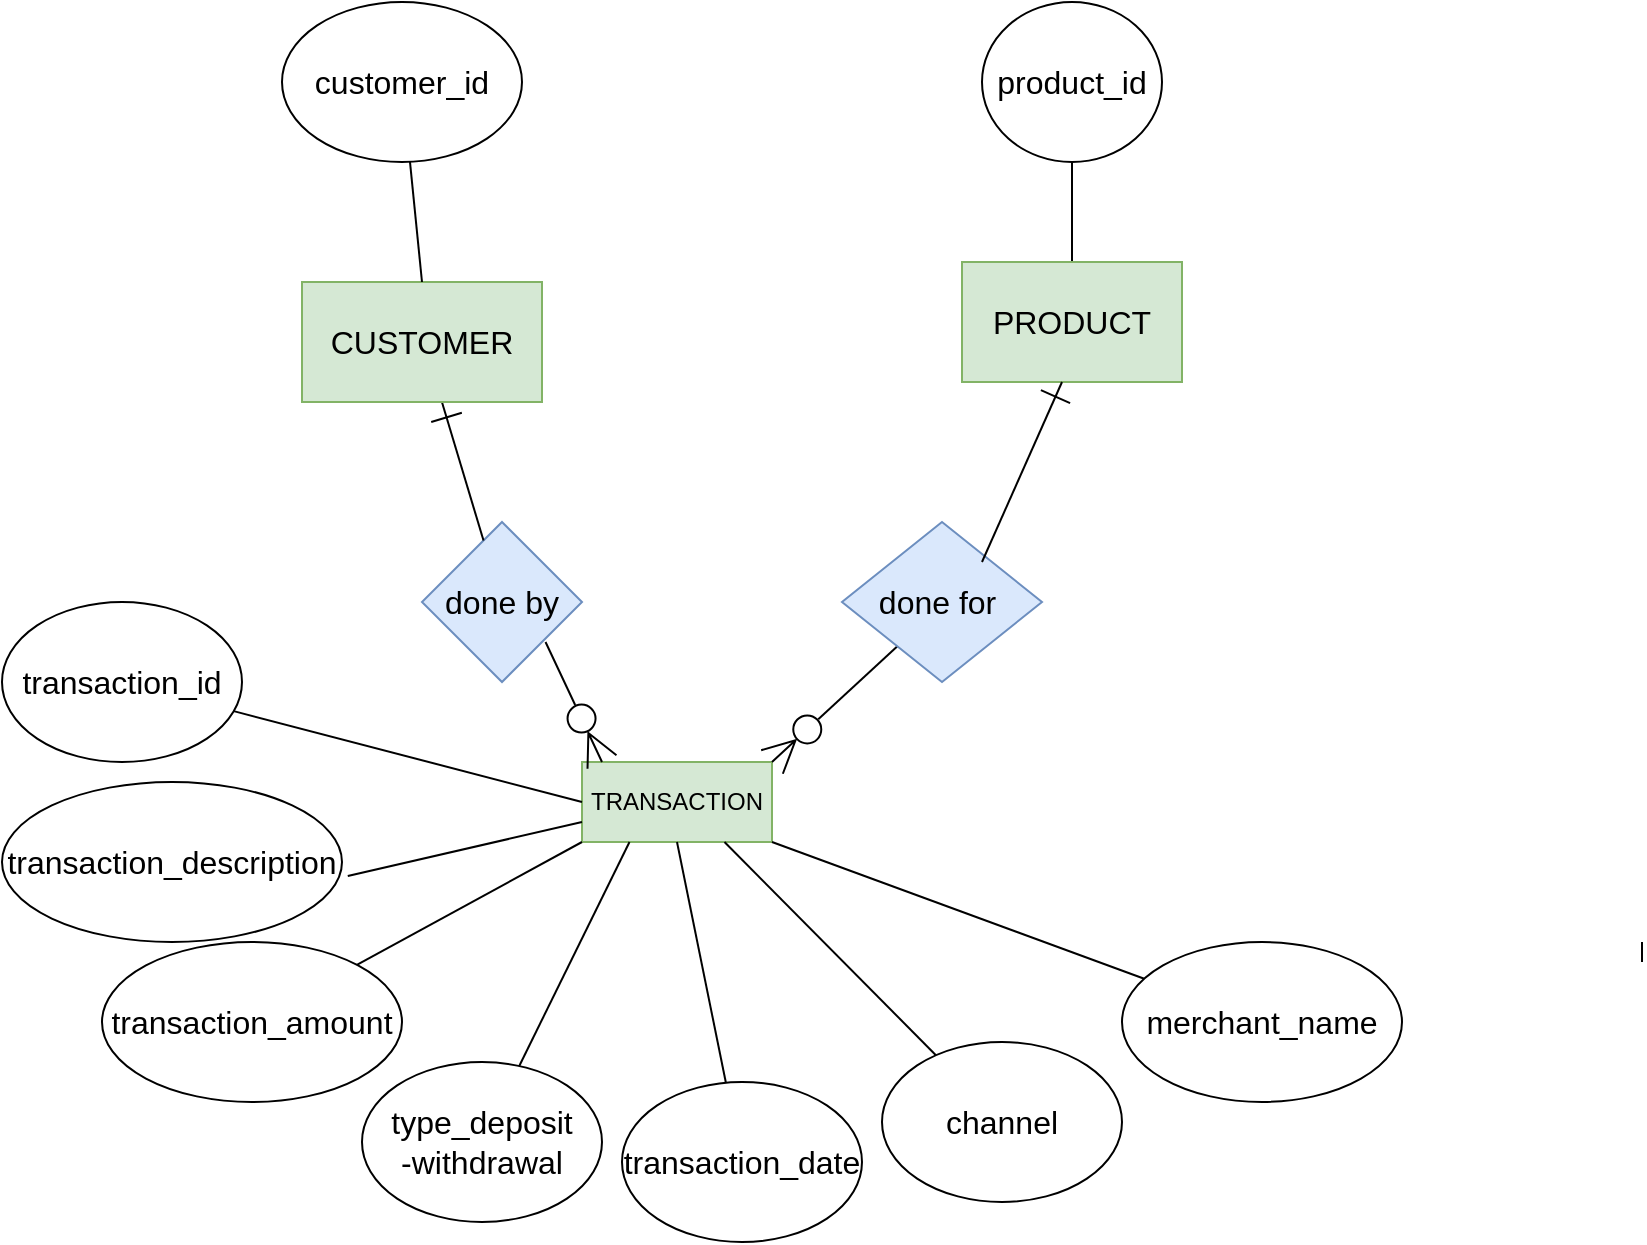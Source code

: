 <mxfile version="20.2.3" type="github">
  <diagram id="R2lEEEUBdFMjLlhIrx00" name="Page-1">
    <mxGraphModel dx="2272" dy="1805" grid="1" gridSize="10" guides="0" tooltips="1" connect="1" arrows="1" fold="1" page="1" pageScale="1" pageWidth="850" pageHeight="1100" background="#ffffff" math="0" shadow="0" extFonts="Permanent Marker^https://fonts.googleapis.com/css?family=Permanent+Marker">
      <root>
        <mxCell id="0" />
        <mxCell id="1" parent="0" />
        <mxCell id="oBTViP26-SowRDlwIlP9-1" value="TRANSACTION" style="rounded=0;whiteSpace=wrap;html=1;glass=0;fillColor=#d5e8d4;strokeColor=#82b366;" parent="1" vertex="1">
          <mxGeometry x="150" y="310" width="95" height="40" as="geometry" />
        </mxCell>
        <mxCell id="oBTViP26-SowRDlwIlP9-5" value="transaction_id" style="ellipse;whiteSpace=wrap;html=1;fontSize=16;" parent="1" vertex="1">
          <mxGeometry x="-140" y="230" width="120" height="80" as="geometry" />
        </mxCell>
        <mxCell id="oBTViP26-SowRDlwIlP9-6" value="" style="endArrow=none;html=1;fontSize=12;startSize=14;endSize=14;exitX=0;exitY=0.5;exitDx=0;exitDy=0;" parent="1" source="oBTViP26-SowRDlwIlP9-1" target="oBTViP26-SowRDlwIlP9-5" edge="1">
          <mxGeometry width="50" height="50" relative="1" as="geometry">
            <mxPoint x="140" y="330" as="sourcePoint" />
            <mxPoint x="610" y="390" as="targetPoint" />
          </mxGeometry>
        </mxCell>
        <mxCell id="oBTViP26-SowRDlwIlP9-7" value="transaction_description" style="ellipse;whiteSpace=wrap;html=1;fontSize=16;" parent="1" vertex="1">
          <mxGeometry x="-140" y="320" width="170" height="80" as="geometry" />
        </mxCell>
        <mxCell id="oBTViP26-SowRDlwIlP9-8" value="" style="endArrow=none;html=1;fontSize=12;startSize=14;endSize=14;exitX=1.017;exitY=0.588;exitDx=0;exitDy=0;exitPerimeter=0;entryX=0;entryY=0.75;entryDx=0;entryDy=0;" parent="1" source="oBTViP26-SowRDlwIlP9-7" target="oBTViP26-SowRDlwIlP9-1" edge="1">
          <mxGeometry width="50" height="50" relative="1" as="geometry">
            <mxPoint x="240" y="410" as="sourcePoint" />
            <mxPoint x="170" y="320" as="targetPoint" />
          </mxGeometry>
        </mxCell>
        <mxCell id="oBTViP26-SowRDlwIlP9-9" value="transaction_amount" style="ellipse;whiteSpace=wrap;html=1;fontSize=16;" parent="1" vertex="1">
          <mxGeometry x="-90" y="400" width="150" height="80" as="geometry" />
        </mxCell>
        <mxCell id="oBTViP26-SowRDlwIlP9-10" value="" style="endArrow=none;html=1;fontSize=12;startSize=14;endSize=14;entryX=0;entryY=1;entryDx=0;entryDy=0;" parent="1" source="oBTViP26-SowRDlwIlP9-9" target="oBTViP26-SowRDlwIlP9-1" edge="1">
          <mxGeometry width="50" height="50" relative="1" as="geometry">
            <mxPoint x="200" y="460" as="sourcePoint" />
            <mxPoint x="250" y="410" as="targetPoint" />
          </mxGeometry>
        </mxCell>
        <mxCell id="oBTViP26-SowRDlwIlP9-11" value="type_deposit&lt;br&gt;-withdrawal" style="ellipse;whiteSpace=wrap;html=1;fontSize=16;" parent="1" vertex="1">
          <mxGeometry x="40" y="460" width="120" height="80" as="geometry" />
        </mxCell>
        <mxCell id="oBTViP26-SowRDlwIlP9-12" value="" style="endArrow=none;html=1;fontSize=12;startSize=14;endSize=14;entryX=0.25;entryY=1;entryDx=0;entryDy=0;" parent="1" source="oBTViP26-SowRDlwIlP9-11" target="oBTViP26-SowRDlwIlP9-1" edge="1">
          <mxGeometry width="50" height="50" relative="1" as="geometry">
            <mxPoint x="310" y="480" as="sourcePoint" />
            <mxPoint x="150" y="330" as="targetPoint" />
          </mxGeometry>
        </mxCell>
        <mxCell id="oBTViP26-SowRDlwIlP9-13" value="transaction_date" style="ellipse;whiteSpace=wrap;html=1;fontSize=16;" parent="1" vertex="1">
          <mxGeometry x="170" y="470" width="120" height="80" as="geometry" />
        </mxCell>
        <mxCell id="oBTViP26-SowRDlwIlP9-14" value="" style="endArrow=none;html=1;fontSize=12;startSize=14;endSize=14;entryX=0.5;entryY=1;entryDx=0;entryDy=0;" parent="1" source="oBTViP26-SowRDlwIlP9-13" target="oBTViP26-SowRDlwIlP9-1" edge="1">
          <mxGeometry width="50" height="50" relative="1" as="geometry">
            <mxPoint x="560" y="440" as="sourcePoint" />
            <mxPoint x="420" y="390" as="targetPoint" />
            <Array as="points" />
          </mxGeometry>
        </mxCell>
        <mxCell id="oBTViP26-SowRDlwIlP9-15" value="channel" style="ellipse;whiteSpace=wrap;html=1;fontSize=16;" parent="1" vertex="1">
          <mxGeometry x="300" y="450" width="120" height="80" as="geometry" />
        </mxCell>
        <mxCell id="oBTViP26-SowRDlwIlP9-16" value="" style="endArrow=none;html=1;fontSize=12;startSize=14;endSize=14;entryX=0.75;entryY=1;entryDx=0;entryDy=0;" parent="1" source="oBTViP26-SowRDlwIlP9-15" target="oBTViP26-SowRDlwIlP9-1" edge="1">
          <mxGeometry width="50" height="50" relative="1" as="geometry">
            <mxPoint x="500" y="440" as="sourcePoint" />
            <mxPoint x="550" y="390" as="targetPoint" />
          </mxGeometry>
        </mxCell>
        <mxCell id="oBTViP26-SowRDlwIlP9-80" value="" style="endArrow=none;html=1;fontSize=12;startSize=14;endSize=14;exitX=1;exitY=1;exitDx=0;exitDy=0;" parent="1" source="oBTViP26-SowRDlwIlP9-1" target="oBTViP26-SowRDlwIlP9-81" edge="1">
          <mxGeometry width="50" height="50" relative="1" as="geometry">
            <mxPoint x="320" y="450" as="sourcePoint" />
            <mxPoint x="350" y="480" as="targetPoint" />
          </mxGeometry>
        </mxCell>
        <mxCell id="oBTViP26-SowRDlwIlP9-81" value="merchant_name" style="ellipse;whiteSpace=wrap;html=1;fontSize=16;" parent="1" vertex="1">
          <mxGeometry x="420" y="400" width="140" height="80" as="geometry" />
        </mxCell>
        <mxCell id="oBTViP26-SowRDlwIlP9-100" value="product_id" style="ellipse;whiteSpace=wrap;html=1;fontSize=16;" parent="1" vertex="1">
          <mxGeometry x="350" y="-70" width="90" height="80" as="geometry" />
        </mxCell>
        <mxCell id="oBTViP26-SowRDlwIlP9-101" value="" style="endArrow=none;html=1;fontSize=12;startSize=14;endSize=14;" parent="1" edge="1">
          <mxGeometry width="50" height="50" relative="1" as="geometry">
            <mxPoint x="680" y="410" as="sourcePoint" />
            <mxPoint x="680" y="400" as="targetPoint" />
          </mxGeometry>
        </mxCell>
        <mxCell id="oBTViP26-SowRDlwIlP9-103" value="" style="endArrow=none;html=1;fontSize=12;startSize=14;endSize=14;exitX=1;exitY=0;exitDx=0;exitDy=0;endFill=0;startArrow=ERzeroToMany;startFill=0;" parent="1" source="oBTViP26-SowRDlwIlP9-1" edge="1">
          <mxGeometry width="50" height="50" relative="1" as="geometry">
            <mxPoint x="240" y="320" as="sourcePoint" />
            <mxPoint x="310" y="250" as="targetPoint" />
          </mxGeometry>
        </mxCell>
        <mxCell id="oBTViP26-SowRDlwIlP9-104" value="done for&amp;nbsp;" style="rhombus;whiteSpace=wrap;html=1;fontSize=16;fillColor=#dae8fc;strokeColor=#6c8ebf;" parent="1" vertex="1">
          <mxGeometry x="280" y="190" width="100" height="80" as="geometry" />
        </mxCell>
        <mxCell id="oBTViP26-SowRDlwIlP9-105" value="" style="endArrow=none;html=1;fontSize=12;startSize=14;endSize=14;exitX=0.5;exitY=0;exitDx=0;exitDy=0;" parent="1" source="oBTViP26-SowRDlwIlP9-106" edge="1">
          <mxGeometry width="50" height="50" relative="1" as="geometry">
            <mxPoint x="370" y="20" as="sourcePoint" />
            <mxPoint x="395" y="10" as="targetPoint" />
          </mxGeometry>
        </mxCell>
        <mxCell id="oBTViP26-SowRDlwIlP9-106" value="PRODUCT" style="rounded=0;whiteSpace=wrap;html=1;fontSize=16;fillColor=#d5e8d4;strokeColor=#82b366;" parent="1" vertex="1">
          <mxGeometry x="340" y="60" width="110" height="60" as="geometry" />
        </mxCell>
        <mxCell id="oBTViP26-SowRDlwIlP9-108" value="" style="endArrow=none;html=1;fontSize=12;startSize=14;endSize=14;endFill=0;startArrow=ERzeroToMany;startFill=0;" parent="1" edge="1">
          <mxGeometry width="50" height="50" relative="1" as="geometry">
            <mxPoint x="160" y="310" as="sourcePoint" />
            <mxPoint x="131.765" y="250" as="targetPoint" />
          </mxGeometry>
        </mxCell>
        <mxCell id="oBTViP26-SowRDlwIlP9-111" value="" style="endArrow=ERone;html=1;fontSize=12;startSize=14;endSize=14;exitX=1;exitY=0.5;exitDx=0;exitDy=0;endFill=0;" parent="1" edge="1">
          <mxGeometry width="50" height="50" relative="1" as="geometry">
            <mxPoint x="350" y="210" as="sourcePoint" />
            <mxPoint x="390" y="120" as="targetPoint" />
          </mxGeometry>
        </mxCell>
        <mxCell id="oBTViP26-SowRDlwIlP9-117" value="done by" style="rhombus;whiteSpace=wrap;html=1;fontSize=16;fillColor=#dae8fc;strokeColor=#6c8ebf;" parent="1" vertex="1">
          <mxGeometry x="70" y="190" width="80" height="80" as="geometry" />
        </mxCell>
        <mxCell id="oBTViP26-SowRDlwIlP9-118" value="" style="endArrow=ERone;html=1;fontSize=12;startSize=14;endSize=14;entryX=0.583;entryY=1;entryDx=0;entryDy=0;entryPerimeter=0;startArrow=none;startFill=0;endFill=0;" parent="1" source="oBTViP26-SowRDlwIlP9-117" target="oBTViP26-SowRDlwIlP9-119" edge="1">
          <mxGeometry width="50" height="50" relative="1" as="geometry">
            <mxPoint x="80" y="180" as="sourcePoint" />
            <mxPoint x="70" y="130" as="targetPoint" />
          </mxGeometry>
        </mxCell>
        <mxCell id="oBTViP26-SowRDlwIlP9-119" value="CUSTOMER" style="rounded=0;whiteSpace=wrap;html=1;fontSize=16;fillColor=#d5e8d4;strokeColor=#82b366;" parent="1" vertex="1">
          <mxGeometry x="10" y="70" width="120" height="60" as="geometry" />
        </mxCell>
        <mxCell id="oBTViP26-SowRDlwIlP9-120" value="" style="endArrow=none;html=1;fontSize=12;startSize=14;endSize=14;exitX=0.5;exitY=0;exitDx=0;exitDy=0;" parent="1" source="oBTViP26-SowRDlwIlP9-119" target="oBTViP26-SowRDlwIlP9-121" edge="1">
          <mxGeometry width="50" height="50" relative="1" as="geometry">
            <mxPoint x="50" y="30" as="sourcePoint" />
            <mxPoint x="70" as="targetPoint" />
          </mxGeometry>
        </mxCell>
        <mxCell id="oBTViP26-SowRDlwIlP9-121" value="customer_id" style="ellipse;whiteSpace=wrap;html=1;fontSize=16;" parent="1" vertex="1">
          <mxGeometry y="-70" width="120" height="80" as="geometry" />
        </mxCell>
      </root>
    </mxGraphModel>
  </diagram>
</mxfile>

